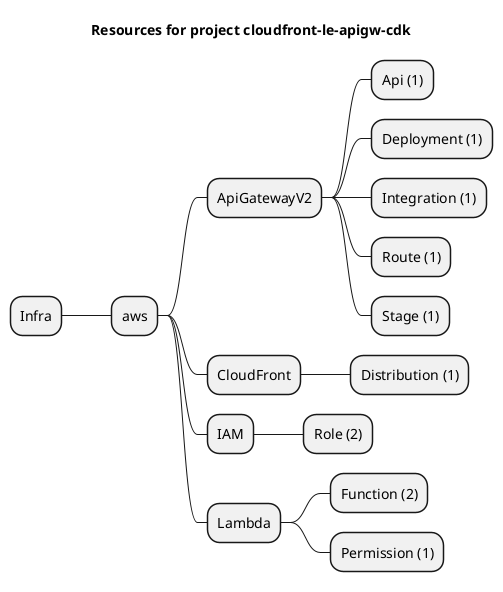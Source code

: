 @startmindmap
title Resources for project cloudfront-le-apigw-cdk
skinparam monochrome true
+ Infra
++ aws
+++ ApiGatewayV2
++++ Api (1)
++++ Deployment (1)
++++ Integration (1)
++++ Route (1)
++++ Stage (1)
+++ CloudFront
++++ Distribution (1)
+++ IAM
++++ Role (2)
+++ Lambda
++++ Function (2)
++++ Permission (1)
@endmindmap